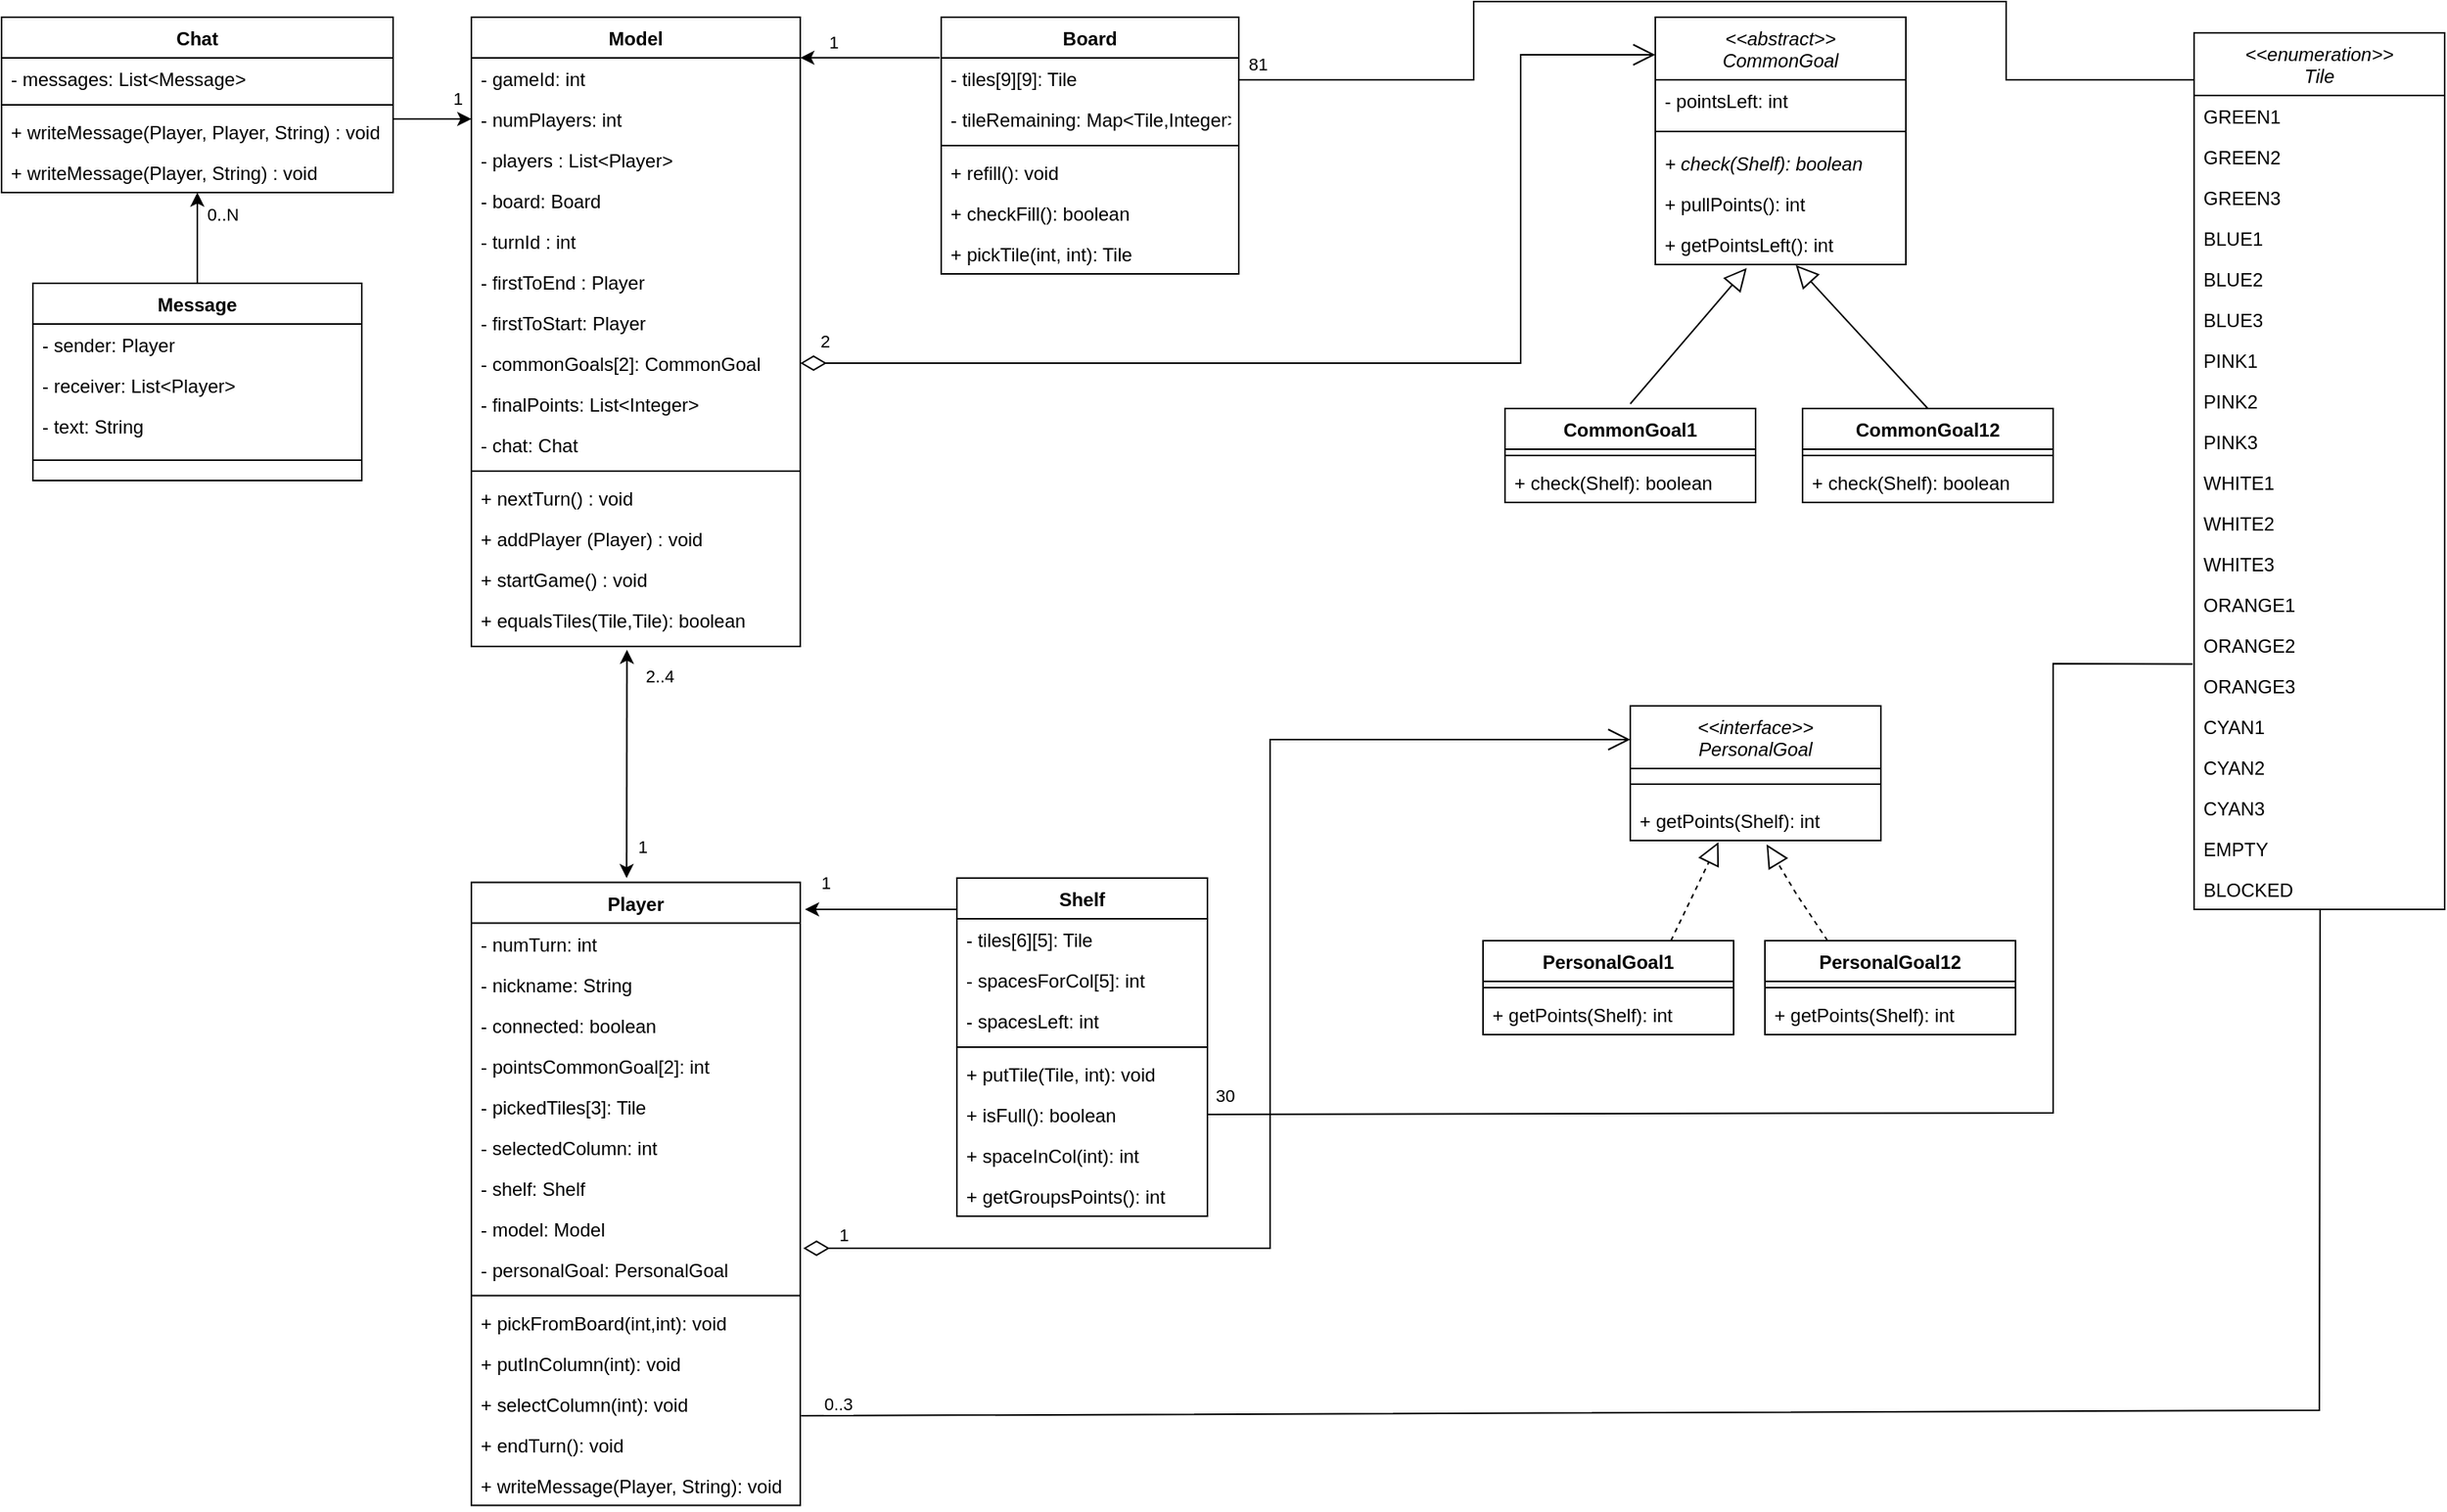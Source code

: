 <mxfile version="21.0.10" type="google"><diagram id="C5RBs43oDa-KdzZeNtuy" name="Page-1"><mxGraphModel grid="1" page="1" gridSize="10" guides="1" tooltips="1" connect="1" arrows="1" fold="1" pageScale="1" pageWidth="583" pageHeight="827" math="0" shadow="0"><root><mxCell id="WIyWlLk6GJQsqaUBKTNV-0"/><mxCell id="WIyWlLk6GJQsqaUBKTNV-1" parent="WIyWlLk6GJQsqaUBKTNV-0"/><mxCell id="UWJiNNdN70AS-o2rG8F8-38" value="Model" style="swimlane;fontStyle=1;align=center;verticalAlign=top;childLayout=stackLayout;horizontal=1;startSize=26;horizontalStack=0;resizeParent=1;resizeParentMax=0;resizeLast=0;collapsible=1;marginBottom=0;" vertex="1" parent="WIyWlLk6GJQsqaUBKTNV-1"><mxGeometry x="20" y="40" width="210" height="402" as="geometry"/></mxCell><mxCell id="18G3RsU9iTLbcf2INUXE-13" value="- gameId: int" style="text;strokeColor=none;fillColor=none;align=left;verticalAlign=top;spacingLeft=4;spacingRight=4;overflow=hidden;rotatable=0;points=[[0,0.5],[1,0.5]];portConstraint=eastwest;" vertex="1" parent="UWJiNNdN70AS-o2rG8F8-38"><mxGeometry y="26" width="210" height="26" as="geometry"/></mxCell><mxCell id="lMX_KvVGxbXyDX82zufX-8" value="- numPlayers: int&#10;" style="text;strokeColor=none;fillColor=none;align=left;verticalAlign=top;spacingLeft=4;spacingRight=4;overflow=hidden;rotatable=0;points=[[0,0.5],[1,0.5]];portConstraint=eastwest;" vertex="1" parent="UWJiNNdN70AS-o2rG8F8-38"><mxGeometry y="52" width="210" height="26" as="geometry"/></mxCell><mxCell id="UWJiNNdN70AS-o2rG8F8-39" value="- players : List&lt;Player&gt;" style="text;strokeColor=none;fillColor=none;align=left;verticalAlign=top;spacingLeft=4;spacingRight=4;overflow=hidden;rotatable=0;points=[[0,0.5],[1,0.5]];portConstraint=eastwest;" vertex="1" parent="UWJiNNdN70AS-o2rG8F8-38"><mxGeometry y="78" width="210" height="26" as="geometry"/></mxCell><mxCell id="UWJiNNdN70AS-o2rG8F8-44" value="- board: Board" style="text;strokeColor=none;fillColor=none;align=left;verticalAlign=top;spacingLeft=4;spacingRight=4;overflow=hidden;rotatable=0;points=[[0,0.5],[1,0.5]];portConstraint=eastwest;" vertex="1" parent="UWJiNNdN70AS-o2rG8F8-38"><mxGeometry y="104" width="210" height="26" as="geometry"/></mxCell><mxCell id="lMX_KvVGxbXyDX82zufX-7" value="- turnId : int" style="text;strokeColor=none;fillColor=none;align=left;verticalAlign=top;spacingLeft=4;spacingRight=4;overflow=hidden;rotatable=0;points=[[0,0.5],[1,0.5]];portConstraint=eastwest;" vertex="1" parent="UWJiNNdN70AS-o2rG8F8-38"><mxGeometry y="130" width="210" height="26" as="geometry"/></mxCell><mxCell id="UWJiNNdN70AS-o2rG8F8-47" value="- firstToEnd : Player" style="text;strokeColor=none;fillColor=none;align=left;verticalAlign=top;spacingLeft=4;spacingRight=4;overflow=hidden;rotatable=0;points=[[0,0.5],[1,0.5]];portConstraint=eastwest;" vertex="1" parent="UWJiNNdN70AS-o2rG8F8-38"><mxGeometry y="156" width="210" height="26" as="geometry"/></mxCell><mxCell id="lMX_KvVGxbXyDX82zufX-12" value="- firstToStart: Player" style="text;strokeColor=none;fillColor=none;align=left;verticalAlign=top;spacingLeft=4;spacingRight=4;overflow=hidden;rotatable=0;points=[[0,0.5],[1,0.5]];portConstraint=eastwest;" vertex="1" parent="UWJiNNdN70AS-o2rG8F8-38"><mxGeometry y="182" width="210" height="26" as="geometry"/></mxCell><mxCell id="UWJiNNdN70AS-o2rG8F8-45" value="- commonGoals[2]: CommonGoal" style="text;strokeColor=none;fillColor=none;align=left;verticalAlign=top;spacingLeft=4;spacingRight=4;overflow=hidden;rotatable=0;points=[[0,0.5],[1,0.5]];portConstraint=eastwest;" vertex="1" parent="UWJiNNdN70AS-o2rG8F8-38"><mxGeometry y="208" width="210" height="26" as="geometry"/></mxCell><mxCell id="UWJiNNdN70AS-o2rG8F8-46" value="- finalPoints: List&lt;Integer&gt;" style="text;strokeColor=none;fillColor=none;align=left;verticalAlign=top;spacingLeft=4;spacingRight=4;overflow=hidden;rotatable=0;points=[[0,0.5],[1,0.5]];portConstraint=eastwest;" vertex="1" parent="UWJiNNdN70AS-o2rG8F8-38"><mxGeometry y="234" width="210" height="26" as="geometry"/></mxCell><mxCell id="18G3RsU9iTLbcf2INUXE-4" value="- chat: Chat" style="text;strokeColor=none;fillColor=none;align=left;verticalAlign=top;spacingLeft=4;spacingRight=4;overflow=hidden;rotatable=0;points=[[0,0.5],[1,0.5]];portConstraint=eastwest;" vertex="1" parent="UWJiNNdN70AS-o2rG8F8-38"><mxGeometry y="260" width="210" height="26" as="geometry"/></mxCell><mxCell id="UWJiNNdN70AS-o2rG8F8-40" value="" style="line;strokeWidth=1;fillColor=none;align=left;verticalAlign=middle;spacingTop=-1;spacingLeft=3;spacingRight=3;rotatable=0;labelPosition=right;points=[];portConstraint=eastwest;strokeColor=inherit;" vertex="1" parent="UWJiNNdN70AS-o2rG8F8-38"><mxGeometry y="286" width="210" height="8" as="geometry"/></mxCell><mxCell id="lMX_KvVGxbXyDX82zufX-11" value="+ nextTurn() : void" style="text;strokeColor=none;fillColor=none;align=left;verticalAlign=top;spacingLeft=4;spacingRight=4;overflow=hidden;rotatable=0;points=[[0,0.5],[1,0.5]];portConstraint=eastwest;" vertex="1" parent="UWJiNNdN70AS-o2rG8F8-38"><mxGeometry y="294" width="210" height="26" as="geometry"/></mxCell><mxCell id="lMX_KvVGxbXyDX82zufX-13" value="+ addPlayer (Player) : void" style="text;strokeColor=none;fillColor=none;align=left;verticalAlign=top;spacingLeft=4;spacingRight=4;overflow=hidden;rotatable=0;points=[[0,0.5],[1,0.5]];portConstraint=eastwest;" vertex="1" parent="UWJiNNdN70AS-o2rG8F8-38"><mxGeometry y="320" width="210" height="26" as="geometry"/></mxCell><mxCell id="UWJiNNdN70AS-o2rG8F8-49" value="+ startGame() : void" style="text;strokeColor=none;fillColor=none;align=left;verticalAlign=top;spacingLeft=4;spacingRight=4;overflow=hidden;rotatable=0;points=[[0,0.5],[1,0.5]];portConstraint=eastwest;" vertex="1" parent="UWJiNNdN70AS-o2rG8F8-38"><mxGeometry y="346" width="210" height="26" as="geometry"/></mxCell><mxCell id="UWoFdpPRqKxkvHjYMAbd-14" value="+ equalsTiles(Tile,Tile): boolean" style="text;strokeColor=none;fillColor=none;align=left;verticalAlign=top;spacingLeft=4;spacingRight=4;overflow=hidden;rotatable=0;points=[[0,0.5],[1,0.5]];portConstraint=eastwest;" vertex="1" parent="UWJiNNdN70AS-o2rG8F8-38"><mxGeometry y="372" width="210" height="30" as="geometry"/></mxCell><mxCell id="UWJiNNdN70AS-o2rG8F8-50" value="&lt;&lt;abstract&gt;&gt;&#10;CommonGoal" style="swimlane;fontStyle=2;align=center;verticalAlign=top;childLayout=stackLayout;horizontal=1;startSize=40;horizontalStack=0;resizeParent=1;resizeParentMax=0;resizeLast=0;collapsible=1;marginBottom=0;" vertex="1" parent="WIyWlLk6GJQsqaUBKTNV-1"><mxGeometry x="775.96" y="40" width="160" height="158" as="geometry"><mxRectangle x="240" y="20" width="110" height="40" as="alternateBounds"/></mxGeometry></mxCell><mxCell id="jC2q1fyadotwW-WfxFOZ-4" value="- pointsLeft: int" style="text;strokeColor=none;fillColor=none;align=left;verticalAlign=top;spacingLeft=4;spacingRight=4;overflow=hidden;rotatable=0;points=[[0,0.5],[1,0.5]];portConstraint=eastwest;" vertex="1" parent="UWJiNNdN70AS-o2rG8F8-50"><mxGeometry y="40" width="160" height="26" as="geometry"/></mxCell><mxCell id="UWJiNNdN70AS-o2rG8F8-52" value="" style="line;strokeWidth=1;fillColor=none;align=left;verticalAlign=middle;spacingTop=-1;spacingLeft=3;spacingRight=3;rotatable=0;labelPosition=right;points=[];portConstraint=eastwest;strokeColor=inherit;" vertex="1" parent="UWJiNNdN70AS-o2rG8F8-50"><mxGeometry y="66" width="160" height="14" as="geometry"/></mxCell><mxCell id="UWJiNNdN70AS-o2rG8F8-53" value="+ check(Shelf): boolean" style="text;strokeColor=none;fillColor=none;align=left;verticalAlign=top;spacingLeft=4;spacingRight=4;overflow=hidden;rotatable=0;points=[[0,0.5],[1,0.5]];portConstraint=eastwest;fontStyle=2" vertex="1" parent="UWJiNNdN70AS-o2rG8F8-50"><mxGeometry y="80" width="160" height="26" as="geometry"/></mxCell><mxCell id="UWoFdpPRqKxkvHjYMAbd-9" value="+ pullPoints(): int " style="text;strokeColor=none;fillColor=none;align=left;verticalAlign=top;spacingLeft=4;spacingRight=4;overflow=hidden;rotatable=0;points=[[0,0.5],[1,0.5]];portConstraint=eastwest;" vertex="1" parent="UWJiNNdN70AS-o2rG8F8-50"><mxGeometry y="106" width="160" height="26" as="geometry"/></mxCell><mxCell id="UWJiNNdN70AS-o2rG8F8-65" value="+ getPointsLeft(): int " style="text;strokeColor=none;fillColor=none;align=left;verticalAlign=top;spacingLeft=4;spacingRight=4;overflow=hidden;rotatable=0;points=[[0,0.5],[1,0.5]];portConstraint=eastwest;" vertex="1" parent="UWJiNNdN70AS-o2rG8F8-50"><mxGeometry y="132" width="160" height="26" as="geometry"/></mxCell><mxCell id="UWJiNNdN70AS-o2rG8F8-67" value="Board" style="swimlane;fontStyle=1;align=center;verticalAlign=top;childLayout=stackLayout;horizontal=1;startSize=26;horizontalStack=0;resizeParent=1;resizeParentMax=0;resizeLast=0;collapsible=1;marginBottom=0;" vertex="1" parent="WIyWlLk6GJQsqaUBKTNV-1"><mxGeometry x="320" y="40" width="190" height="164" as="geometry"/></mxCell><mxCell id="UWJiNNdN70AS-o2rG8F8-68" value="- tiles[9][9]: Tile" style="text;strokeColor=none;fillColor=none;align=left;verticalAlign=top;spacingLeft=4;spacingRight=4;overflow=hidden;rotatable=0;points=[[0,0.5],[1,0.5]];portConstraint=eastwest;" vertex="1" parent="UWJiNNdN70AS-o2rG8F8-67"><mxGeometry y="26" width="190" height="26" as="geometry"/></mxCell><mxCell id="UWJiNNdN70AS-o2rG8F8-71" value="- tileRemaining: Map&lt;Tile,Integer&gt;" style="text;strokeColor=none;fillColor=none;align=left;verticalAlign=top;spacingLeft=4;spacingRight=4;overflow=hidden;rotatable=0;points=[[0,0.5],[1,0.5]];portConstraint=eastwest;" vertex="1" parent="UWJiNNdN70AS-o2rG8F8-67"><mxGeometry y="52" width="190" height="26" as="geometry"/></mxCell><mxCell id="UWJiNNdN70AS-o2rG8F8-69" value="" style="line;strokeWidth=1;fillColor=none;align=left;verticalAlign=middle;spacingTop=-1;spacingLeft=3;spacingRight=3;rotatable=0;labelPosition=right;points=[];portConstraint=eastwest;strokeColor=inherit;" vertex="1" parent="UWJiNNdN70AS-o2rG8F8-67"><mxGeometry y="78" width="190" height="8" as="geometry"/></mxCell><mxCell id="UWJiNNdN70AS-o2rG8F8-70" value="+ refill(): void" style="text;strokeColor=none;fillColor=none;align=left;verticalAlign=top;spacingLeft=4;spacingRight=4;overflow=hidden;rotatable=0;points=[[0,0.5],[1,0.5]];portConstraint=eastwest;" vertex="1" parent="UWJiNNdN70AS-o2rG8F8-67"><mxGeometry y="86" width="190" height="26" as="geometry"/></mxCell><mxCell id="UWJiNNdN70AS-o2rG8F8-72" value="+ checkFill(): boolean" style="text;strokeColor=none;fillColor=none;align=left;verticalAlign=top;spacingLeft=4;spacingRight=4;overflow=hidden;rotatable=0;points=[[0,0.5],[1,0.5]];portConstraint=eastwest;" vertex="1" parent="UWJiNNdN70AS-o2rG8F8-67"><mxGeometry y="112" width="190" height="26" as="geometry"/></mxCell><mxCell id="UWJiNNdN70AS-o2rG8F8-74" value="+ pickTile(int, int): Tile" style="text;strokeColor=none;fillColor=none;align=left;verticalAlign=top;spacingLeft=4;spacingRight=4;overflow=hidden;rotatable=0;points=[[0,0.5],[1,0.5]];portConstraint=eastwest;" vertex="1" parent="UWJiNNdN70AS-o2rG8F8-67"><mxGeometry y="138" width="190" height="26" as="geometry"/></mxCell><mxCell id="UWJiNNdN70AS-o2rG8F8-76" value="Shelf" style="swimlane;fontStyle=1;align=center;verticalAlign=top;childLayout=stackLayout;horizontal=1;startSize=26;horizontalStack=0;resizeParent=1;resizeParentMax=0;resizeLast=0;collapsible=1;marginBottom=0;" vertex="1" parent="WIyWlLk6GJQsqaUBKTNV-1"><mxGeometry x="330" y="590" width="160" height="216" as="geometry"/></mxCell><mxCell id="UWJiNNdN70AS-o2rG8F8-77" value="- tiles[6][5]: Tile" style="text;strokeColor=none;fillColor=none;align=left;verticalAlign=top;spacingLeft=4;spacingRight=4;overflow=hidden;rotatable=0;points=[[0,0.5],[1,0.5]];portConstraint=eastwest;" vertex="1" parent="UWJiNNdN70AS-o2rG8F8-76"><mxGeometry y="26" width="160" height="26" as="geometry"/></mxCell><mxCell id="UWJiNNdN70AS-o2rG8F8-78" value="- spacesForCol[5]: int" style="text;strokeColor=none;fillColor=none;align=left;verticalAlign=top;spacingLeft=4;spacingRight=4;overflow=hidden;rotatable=0;points=[[0,0.5],[1,0.5]];portConstraint=eastwest;" vertex="1" parent="UWJiNNdN70AS-o2rG8F8-76"><mxGeometry y="52" width="160" height="26" as="geometry"/></mxCell><mxCell id="UWJiNNdN70AS-o2rG8F8-84" value="- spacesLeft: int" style="text;strokeColor=none;fillColor=none;align=left;verticalAlign=top;spacingLeft=4;spacingRight=4;overflow=hidden;rotatable=0;points=[[0,0.5],[1,0.5]];portConstraint=eastwest;" vertex="1" parent="UWJiNNdN70AS-o2rG8F8-76"><mxGeometry y="78" width="160" height="26" as="geometry"/></mxCell><mxCell id="UWJiNNdN70AS-o2rG8F8-79" value="" style="line;strokeWidth=1;fillColor=none;align=left;verticalAlign=middle;spacingTop=-1;spacingLeft=3;spacingRight=3;rotatable=0;labelPosition=right;points=[];portConstraint=eastwest;strokeColor=inherit;" vertex="1" parent="UWJiNNdN70AS-o2rG8F8-76"><mxGeometry y="104" width="160" height="8" as="geometry"/></mxCell><mxCell id="UWJiNNdN70AS-o2rG8F8-80" value="+ putTile(Tile, int): void" style="text;strokeColor=none;fillColor=none;align=left;verticalAlign=top;spacingLeft=4;spacingRight=4;overflow=hidden;rotatable=0;points=[[0,0.5],[1,0.5]];portConstraint=eastwest;" vertex="1" parent="UWJiNNdN70AS-o2rG8F8-76"><mxGeometry y="112" width="160" height="26" as="geometry"/></mxCell><mxCell id="UWJiNNdN70AS-o2rG8F8-81" value="+ isFull(): boolean" style="text;strokeColor=none;fillColor=none;align=left;verticalAlign=top;spacingLeft=4;spacingRight=4;overflow=hidden;rotatable=0;points=[[0,0.5],[1,0.5]];portConstraint=eastwest;" vertex="1" parent="UWJiNNdN70AS-o2rG8F8-76"><mxGeometry y="138" width="160" height="26" as="geometry"/></mxCell><mxCell id="UWJiNNdN70AS-o2rG8F8-87" value="+ spaceInCol(int): int" style="text;strokeColor=none;fillColor=none;align=left;verticalAlign=top;spacingLeft=4;spacingRight=4;overflow=hidden;rotatable=0;points=[[0,0.5],[1,0.5]];portConstraint=eastwest;" vertex="1" parent="UWJiNNdN70AS-o2rG8F8-76"><mxGeometry y="164" width="160" height="26" as="geometry"/></mxCell><mxCell id="UWJiNNdN70AS-o2rG8F8-82" value="+ getGroupsPoints(): int" style="text;strokeColor=none;fillColor=none;align=left;verticalAlign=top;spacingLeft=4;spacingRight=4;overflow=hidden;rotatable=0;points=[[0,0.5],[1,0.5]];portConstraint=eastwest;" vertex="1" parent="UWJiNNdN70AS-o2rG8F8-76"><mxGeometry y="190" width="160" height="26" as="geometry"/></mxCell><mxCell id="UWJiNNdN70AS-o2rG8F8-106" value="Player" style="swimlane;fontStyle=1;align=center;verticalAlign=top;childLayout=stackLayout;horizontal=1;startSize=26;horizontalStack=0;resizeParent=1;resizeParentMax=0;resizeLast=0;collapsible=1;marginBottom=0;" vertex="1" parent="WIyWlLk6GJQsqaUBKTNV-1"><mxGeometry x="20" y="592.79" width="210" height="398" as="geometry"/></mxCell><mxCell id="n52JwKGJ7v8ZPUmFyjg8-0" value="- numTurn: int" style="text;strokeColor=none;fillColor=none;align=left;verticalAlign=top;spacingLeft=4;spacingRight=4;overflow=hidden;rotatable=0;points=[[0,0.5],[1,0.5]];portConstraint=eastwest;" vertex="1" parent="UWJiNNdN70AS-o2rG8F8-106"><mxGeometry y="26" width="210" height="26" as="geometry"/></mxCell><mxCell id="18G3RsU9iTLbcf2INUXE-14" value="- nickname: String&#10;" style="text;strokeColor=none;fillColor=none;align=left;verticalAlign=top;spacingLeft=4;spacingRight=4;overflow=hidden;rotatable=0;points=[[0,0.5],[1,0.5]];portConstraint=eastwest;" vertex="1" parent="UWJiNNdN70AS-o2rG8F8-106"><mxGeometry y="52" width="210" height="26" as="geometry"/></mxCell><mxCell id="n52JwKGJ7v8ZPUmFyjg8-1" value="- connected: boolean" style="text;strokeColor=none;fillColor=none;align=left;verticalAlign=top;spacingLeft=4;spacingRight=4;overflow=hidden;rotatable=0;points=[[0,0.5],[1,0.5]];portConstraint=eastwest;" vertex="1" parent="UWJiNNdN70AS-o2rG8F8-106"><mxGeometry y="78" width="210" height="26" as="geometry"/></mxCell><mxCell id="n52JwKGJ7v8ZPUmFyjg8-2" value="- pointsCommonGoal[2]: int" style="text;strokeColor=none;fillColor=none;align=left;verticalAlign=top;spacingLeft=4;spacingRight=4;overflow=hidden;rotatable=0;points=[[0,0.5],[1,0.5]];portConstraint=eastwest;" vertex="1" parent="UWJiNNdN70AS-o2rG8F8-106"><mxGeometry y="104" width="210" height="26" as="geometry"/></mxCell><mxCell id="n52JwKGJ7v8ZPUmFyjg8-3" value="- pickedTiles[3]: Tile" style="text;strokeColor=none;fillColor=none;align=left;verticalAlign=top;spacingLeft=4;spacingRight=4;overflow=hidden;rotatable=0;points=[[0,0.5],[1,0.5]];portConstraint=eastwest;" vertex="1" parent="UWJiNNdN70AS-o2rG8F8-106"><mxGeometry y="130" width="210" height="26" as="geometry"/></mxCell><mxCell id="n52JwKGJ7v8ZPUmFyjg8-4" value="- selectedColumn: int" style="text;strokeColor=none;fillColor=none;align=left;verticalAlign=top;spacingLeft=4;spacingRight=4;overflow=hidden;rotatable=0;points=[[0,0.5],[1,0.5]];portConstraint=eastwest;" vertex="1" parent="UWJiNNdN70AS-o2rG8F8-106"><mxGeometry y="156" width="210" height="26" as="geometry"/></mxCell><mxCell id="n52JwKGJ7v8ZPUmFyjg8-5" value="- shelf: Shelf" style="text;strokeColor=none;fillColor=none;align=left;verticalAlign=top;spacingLeft=4;spacingRight=4;overflow=hidden;rotatable=0;points=[[0,0.5],[1,0.5]];portConstraint=eastwest;" vertex="1" parent="UWJiNNdN70AS-o2rG8F8-106"><mxGeometry y="182" width="210" height="26" as="geometry"/></mxCell><mxCell id="n52JwKGJ7v8ZPUmFyjg8-6" value="- model: Model" style="text;strokeColor=none;fillColor=none;align=left;verticalAlign=top;spacingLeft=4;spacingRight=4;overflow=hidden;rotatable=0;points=[[0,0.5],[1,0.5]];portConstraint=eastwest;" vertex="1" parent="UWJiNNdN70AS-o2rG8F8-106"><mxGeometry y="208" width="210" height="26" as="geometry"/></mxCell><mxCell id="UWJiNNdN70AS-o2rG8F8-108" value="- personalGoal: PersonalGoal&#10;" style="text;strokeColor=none;fillColor=none;align=left;verticalAlign=top;spacingLeft=4;spacingRight=4;overflow=hidden;rotatable=0;points=[[0,0.5],[1,0.5]];portConstraint=eastwest;" vertex="1" parent="UWJiNNdN70AS-o2rG8F8-106"><mxGeometry y="234" width="210" height="26" as="geometry"/></mxCell><mxCell id="UWJiNNdN70AS-o2rG8F8-110" value="" style="line;strokeWidth=1;fillColor=none;align=left;verticalAlign=middle;spacingTop=-1;spacingLeft=3;spacingRight=3;rotatable=0;labelPosition=right;points=[];portConstraint=eastwest;strokeColor=inherit;" vertex="1" parent="UWJiNNdN70AS-o2rG8F8-106"><mxGeometry y="260" width="210" height="8" as="geometry"/></mxCell><mxCell id="UWJiNNdN70AS-o2rG8F8-111" value="+ pickFromBoard(int,int): void" style="text;strokeColor=none;fillColor=none;align=left;verticalAlign=top;spacingLeft=4;spacingRight=4;overflow=hidden;rotatable=0;points=[[0,0.5],[1,0.5]];portConstraint=eastwest;" vertex="1" parent="UWJiNNdN70AS-o2rG8F8-106"><mxGeometry y="268" width="210" height="26" as="geometry"/></mxCell><mxCell id="n52JwKGJ7v8ZPUmFyjg8-8" value="+ putInColumn(int): void&#10;" style="text;strokeColor=none;fillColor=none;align=left;verticalAlign=top;spacingLeft=4;spacingRight=4;overflow=hidden;rotatable=0;points=[[0,0.5],[1,0.5]];portConstraint=eastwest;" vertex="1" parent="UWJiNNdN70AS-o2rG8F8-106"><mxGeometry y="294" width="210" height="26" as="geometry"/></mxCell><mxCell id="n52JwKGJ7v8ZPUmFyjg8-7" value="+ selectColumn(int): void" style="text;strokeColor=none;fillColor=none;align=left;verticalAlign=top;spacingLeft=4;spacingRight=4;overflow=hidden;rotatable=0;points=[[0,0.5],[1,0.5]];portConstraint=eastwest;" vertex="1" parent="UWJiNNdN70AS-o2rG8F8-106"><mxGeometry y="320" width="210" height="26" as="geometry"/></mxCell><mxCell id="UWJiNNdN70AS-o2rG8F8-115" value="+ endTurn(): void" style="text;strokeColor=none;fillColor=none;align=left;verticalAlign=top;spacingLeft=4;spacingRight=4;overflow=hidden;rotatable=0;points=[[0,0.5],[1,0.5]];portConstraint=eastwest;" vertex="1" parent="UWJiNNdN70AS-o2rG8F8-106"><mxGeometry y="346" width="210" height="26" as="geometry"/></mxCell><mxCell id="2C6BPWu4GYxqdApXP_pu-28" value="+ writeMessage(Player, String): void" style="text;strokeColor=none;fillColor=none;align=left;verticalAlign=top;spacingLeft=4;spacingRight=4;overflow=hidden;rotatable=0;points=[[0,0.5],[1,0.5]];portConstraint=eastwest;" vertex="1" parent="UWJiNNdN70AS-o2rG8F8-106"><mxGeometry y="372" width="210" height="26" as="geometry"/></mxCell><mxCell id="lMX_KvVGxbXyDX82zufX-1" style="edgeStyle=orthogonalEdgeStyle;rounded=0;orthogonalLoop=1;jettySize=auto;html=1;" edge="1" parent="WIyWlLk6GJQsqaUBKTNV-1"><mxGeometry relative="1" as="geometry"><mxPoint x="350" y="370" as="targetPoint"/></mxGeometry></mxCell><mxCell id="UWoFdpPRqKxkvHjYMAbd-2" value="" style="endArrow=classic;html=1;rounded=0;" edge="1" parent="WIyWlLk6GJQsqaUBKTNV-1"><mxGeometry width="50" height="50" relative="1" as="geometry"><mxPoint x="330" y="610" as="sourcePoint"/><mxPoint x="233" y="610" as="targetPoint"/></mxGeometry></mxCell><mxCell id="2C6BPWu4GYxqdApXP_pu-6" value="1" style="edgeLabel;html=1;align=center;verticalAlign=middle;resizable=0;points=[];" connectable="0" vertex="1" parent="UWoFdpPRqKxkvHjYMAbd-2"><mxGeometry x="0.532" relative="1" as="geometry"><mxPoint x="-10" y="-17" as="offset"/></mxGeometry></mxCell><mxCell id="87p7kC-ZwNPXHFNO4gki-22" value="CommonGoal12" style="swimlane;fontStyle=1;align=center;verticalAlign=top;childLayout=stackLayout;horizontal=1;startSize=26;horizontalStack=0;resizeParent=1;resizeParentMax=0;resizeLast=0;collapsible=1;marginBottom=0;" vertex="1" parent="WIyWlLk6GJQsqaUBKTNV-1"><mxGeometry x="870" y="290" width="160" height="60" as="geometry"/></mxCell><mxCell id="87p7kC-ZwNPXHFNO4gki-23" value="" style="line;strokeWidth=1;fillColor=none;align=left;verticalAlign=middle;spacingTop=-1;spacingLeft=3;spacingRight=3;rotatable=0;labelPosition=right;points=[];portConstraint=eastwest;strokeColor=inherit;" vertex="1" parent="87p7kC-ZwNPXHFNO4gki-22"><mxGeometry y="26" width="160" height="8" as="geometry"/></mxCell><mxCell id="UWoFdpPRqKxkvHjYMAbd-12" value="+ check(Shelf): boolean" style="text;strokeColor=none;fillColor=none;align=left;verticalAlign=top;spacingLeft=4;spacingRight=4;overflow=hidden;rotatable=0;points=[[0,0.5],[1,0.5]];portConstraint=eastwest;" vertex="1" parent="87p7kC-ZwNPXHFNO4gki-22"><mxGeometry y="34" width="160" height="26" as="geometry"/></mxCell><mxCell id="UWoFdpPRqKxkvHjYMAbd-3" value="" style="endArrow=classic;startArrow=classic;html=1;rounded=0;exitX=0.472;exitY=-0.007;exitDx=0;exitDy=0;exitPerimeter=0;entryX=0.473;entryY=1.07;entryDx=0;entryDy=0;entryPerimeter=0;" edge="1" parent="WIyWlLk6GJQsqaUBKTNV-1" source="UWJiNNdN70AS-o2rG8F8-106" target="UWoFdpPRqKxkvHjYMAbd-14"><mxGeometry width="50" height="50" relative="1" as="geometry"><mxPoint x="230" y="390" as="sourcePoint"/><mxPoint x="50" y="440" as="targetPoint"/><Array as="points"/></mxGeometry></mxCell><mxCell id="2C6BPWu4GYxqdApXP_pu-4" value="2..4" style="edgeLabel;html=1;align=center;verticalAlign=middle;resizable=0;points=[];" connectable="0" vertex="1" parent="UWoFdpPRqKxkvHjYMAbd-3"><mxGeometry x="0.298" y="1" relative="1" as="geometry"><mxPoint x="21" y="-35" as="offset"/></mxGeometry></mxCell><mxCell id="2C6BPWu4GYxqdApXP_pu-5" value="1" style="edgeLabel;html=1;align=center;verticalAlign=middle;resizable=0;points=[];" connectable="0" vertex="1" parent="UWoFdpPRqKxkvHjYMAbd-3"><mxGeometry x="-0.03" relative="1" as="geometry"><mxPoint x="10" y="51" as="offset"/></mxGeometry></mxCell><mxCell id="87p7kC-ZwNPXHFNO4gki-26" value="" style="endArrow=block;endFill=0;endSize=12;html=1;rounded=0;entryX=0.561;entryY=1.015;entryDx=0;entryDy=0;entryPerimeter=0;exitX=0.5;exitY=0;exitDx=0;exitDy=0;" edge="1" parent="WIyWlLk6GJQsqaUBKTNV-1" source="87p7kC-ZwNPXHFNO4gki-22" target="UWJiNNdN70AS-o2rG8F8-65"><mxGeometry width="160" relative="1" as="geometry"><mxPoint x="1235.96" y="67" as="sourcePoint"/><mxPoint x="881.24" y="184.392" as="targetPoint"/><Array as="points"/></mxGeometry></mxCell><mxCell id="87p7kC-ZwNPXHFNO4gki-27" value="" style="endArrow=block;endFill=0;endSize=12;html=1;rounded=0;entryX=0.365;entryY=1.086;entryDx=0;entryDy=0;entryPerimeter=0;" edge="1" parent="WIyWlLk6GJQsqaUBKTNV-1" target="UWJiNNdN70AS-o2rG8F8-65"><mxGeometry width="160" relative="1" as="geometry"><mxPoint x="760" y="287" as="sourcePoint"/><mxPoint x="825.96" y="217" as="targetPoint"/></mxGeometry></mxCell><mxCell id="UWoFdpPRqKxkvHjYMAbd-7" value="" style="endArrow=classic;html=1;rounded=0;exitX=-0.005;exitY=-0.003;exitDx=0;exitDy=0;exitPerimeter=0;entryX=1;entryY=-0.003;entryDx=0;entryDy=0;entryPerimeter=0;" edge="1" parent="WIyWlLk6GJQsqaUBKTNV-1" source="UWJiNNdN70AS-o2rG8F8-68" target="18G3RsU9iTLbcf2INUXE-13"><mxGeometry width="50" height="50" relative="1" as="geometry"><mxPoint x="320" y="30" as="sourcePoint"/><mxPoint x="240" y="40" as="targetPoint"/></mxGeometry></mxCell><mxCell id="2C6BPWu4GYxqdApXP_pu-0" value="1" style="edgeLabel;html=1;align=center;verticalAlign=middle;resizable=0;points=[];" connectable="0" vertex="1" parent="UWoFdpPRqKxkvHjYMAbd-7"><mxGeometry x="-0.2" y="-4" relative="1" as="geometry"><mxPoint x="-33" y="-6" as="offset"/></mxGeometry></mxCell><mxCell id="87p7kC-ZwNPXHFNO4gki-38" value="CommonGoal1" style="swimlane;fontStyle=1;align=center;verticalAlign=top;childLayout=stackLayout;horizontal=1;startSize=26;horizontalStack=0;resizeParent=1;resizeParentMax=0;resizeLast=0;collapsible=1;marginBottom=0;" vertex="1" parent="WIyWlLk6GJQsqaUBKTNV-1"><mxGeometry x="680" y="290" width="160" height="60" as="geometry"/></mxCell><mxCell id="87p7kC-ZwNPXHFNO4gki-39" value="" style="line;strokeWidth=1;fillColor=none;align=left;verticalAlign=middle;spacingTop=-1;spacingLeft=3;spacingRight=3;rotatable=0;labelPosition=right;points=[];portConstraint=eastwest;strokeColor=inherit;" vertex="1" parent="87p7kC-ZwNPXHFNO4gki-38"><mxGeometry y="26" width="160" height="8" as="geometry"/></mxCell><mxCell id="UWoFdpPRqKxkvHjYMAbd-10" value="+ check(Shelf): boolean" style="text;strokeColor=none;fillColor=none;align=left;verticalAlign=top;spacingLeft=4;spacingRight=4;overflow=hidden;rotatable=0;points=[[0,0.5],[1,0.5]];portConstraint=eastwest;" vertex="1" parent="87p7kC-ZwNPXHFNO4gki-38"><mxGeometry y="34" width="160" height="26" as="geometry"/></mxCell><mxCell id="87p7kC-ZwNPXHFNO4gki-43" value="PersonalGoal1" style="swimlane;fontStyle=1;align=center;verticalAlign=top;childLayout=stackLayout;horizontal=1;startSize=26;horizontalStack=0;resizeParent=1;resizeParentMax=0;resizeLast=0;collapsible=1;marginBottom=0;" vertex="1" parent="WIyWlLk6GJQsqaUBKTNV-1"><mxGeometry x="665.96" y="630" width="160" height="60" as="geometry"/></mxCell><mxCell id="87p7kC-ZwNPXHFNO4gki-44" value="" style="line;strokeWidth=1;fillColor=none;align=left;verticalAlign=middle;spacingTop=-1;spacingLeft=3;spacingRight=3;rotatable=0;labelPosition=right;points=[];portConstraint=eastwest;strokeColor=inherit;" vertex="1" parent="87p7kC-ZwNPXHFNO4gki-43"><mxGeometry y="26" width="160" height="8" as="geometry"/></mxCell><mxCell id="87p7kC-ZwNPXHFNO4gki-45" value="+ getPoints(Shelf): int" style="text;strokeColor=none;fillColor=none;align=left;verticalAlign=top;spacingLeft=4;spacingRight=4;overflow=hidden;rotatable=0;points=[[0,0.5],[1,0.5]];portConstraint=eastwest;" vertex="1" parent="87p7kC-ZwNPXHFNO4gki-43"><mxGeometry y="34" width="160" height="26" as="geometry"/></mxCell><mxCell id="87p7kC-ZwNPXHFNO4gki-46" value="&lt;&lt;interface&gt;&gt;&#10;PersonalGoal" style="swimlane;fontStyle=2;align=center;verticalAlign=top;childLayout=stackLayout;horizontal=1;startSize=40;horizontalStack=0;resizeParent=1;resizeParentMax=0;resizeLast=0;collapsible=1;marginBottom=0;" vertex="1" parent="WIyWlLk6GJQsqaUBKTNV-1"><mxGeometry x="760" y="480" width="160" height="86" as="geometry"><mxRectangle x="240" y="20" width="110" height="40" as="alternateBounds"/></mxGeometry></mxCell><mxCell id="87p7kC-ZwNPXHFNO4gki-47" value="" style="line;strokeWidth=1;fillColor=none;align=left;verticalAlign=middle;spacingTop=-1;spacingLeft=3;spacingRight=3;rotatable=0;labelPosition=right;points=[];portConstraint=eastwest;strokeColor=inherit;" vertex="1" parent="87p7kC-ZwNPXHFNO4gki-46"><mxGeometry y="40" width="160" height="20" as="geometry"/></mxCell><mxCell id="87p7kC-ZwNPXHFNO4gki-48" value="+ getPoints(Shelf): int " style="text;strokeColor=none;fillColor=none;align=left;verticalAlign=top;spacingLeft=4;spacingRight=4;overflow=hidden;rotatable=0;points=[[0,0.5],[1,0.5]];portConstraint=eastwest;" vertex="1" parent="87p7kC-ZwNPXHFNO4gki-46"><mxGeometry y="60" width="160" height="26" as="geometry"/></mxCell><mxCell id="87p7kC-ZwNPXHFNO4gki-49" value="" style="endArrow=block;dashed=1;endFill=0;endSize=12;html=1;rounded=0;entryX=0.352;entryY=1.038;entryDx=0;entryDy=0;entryPerimeter=0;exitX=0.75;exitY=0;exitDx=0;exitDy=0;" edge="1" parent="WIyWlLk6GJQsqaUBKTNV-1" source="87p7kC-ZwNPXHFNO4gki-43" target="87p7kC-ZwNPXHFNO4gki-48"><mxGeometry width="160" relative="1" as="geometry"><mxPoint x="795.96" y="650" as="sourcePoint"/><mxPoint x="825.96" y="600" as="targetPoint"/></mxGeometry></mxCell><mxCell id="87p7kC-ZwNPXHFNO4gki-50" value="PersonalGoal12" style="swimlane;fontStyle=1;align=center;verticalAlign=top;childLayout=stackLayout;horizontal=1;startSize=26;horizontalStack=0;resizeParent=1;resizeParentMax=0;resizeLast=0;collapsible=1;marginBottom=0;" vertex="1" parent="WIyWlLk6GJQsqaUBKTNV-1"><mxGeometry x="845.96" y="630" width="160" height="60" as="geometry"/></mxCell><mxCell id="87p7kC-ZwNPXHFNO4gki-51" value="" style="line;strokeWidth=1;fillColor=none;align=left;verticalAlign=middle;spacingTop=-1;spacingLeft=3;spacingRight=3;rotatable=0;labelPosition=right;points=[];portConstraint=eastwest;strokeColor=inherit;" vertex="1" parent="87p7kC-ZwNPXHFNO4gki-50"><mxGeometry y="26" width="160" height="8" as="geometry"/></mxCell><mxCell id="87p7kC-ZwNPXHFNO4gki-52" value="+ getPoints(Shelf): int" style="text;strokeColor=none;fillColor=none;align=left;verticalAlign=top;spacingLeft=4;spacingRight=4;overflow=hidden;rotatable=0;points=[[0,0.5],[1,0.5]];portConstraint=eastwest;" vertex="1" parent="87p7kC-ZwNPXHFNO4gki-50"><mxGeometry y="34" width="160" height="26" as="geometry"/></mxCell><mxCell id="87p7kC-ZwNPXHFNO4gki-53" value="" style="endArrow=block;dashed=1;endFill=0;endSize=12;html=1;rounded=0;entryX=0.544;entryY=1.097;entryDx=0;entryDy=0;entryPerimeter=0;exitX=0.25;exitY=0;exitDx=0;exitDy=0;" edge="1" parent="WIyWlLk6GJQsqaUBKTNV-1" source="87p7kC-ZwNPXHFNO4gki-50" target="87p7kC-ZwNPXHFNO4gki-48"><mxGeometry width="160" relative="1" as="geometry"><mxPoint x="675.96" y="630" as="sourcePoint"/><mxPoint x="831.96" y="581" as="targetPoint"/><Array as="points"><mxPoint x="865.96" y="600"/></Array></mxGeometry></mxCell><mxCell id="87p7kC-ZwNPXHFNO4gki-54" value="1" style="endArrow=open;html=1;endSize=12;startArrow=diamondThin;startSize=14;startFill=0;edgeStyle=orthogonalEdgeStyle;align=left;verticalAlign=bottom;rounded=0;entryX=0;entryY=0.25;entryDx=0;entryDy=0;exitX=1.009;exitY=-0.011;exitDx=0;exitDy=0;exitPerimeter=0;" edge="1" parent="WIyWlLk6GJQsqaUBKTNV-1" source="UWJiNNdN70AS-o2rG8F8-108" target="87p7kC-ZwNPXHFNO4gki-46"><mxGeometry x="-0.95" relative="1" as="geometry"><mxPoint x="240" y="690" as="sourcePoint"/><mxPoint x="620" y="500" as="targetPoint"/><Array as="points"><mxPoint x="530" y="827"/><mxPoint x="530" y="501"/></Array><mxPoint as="offset"/></mxGeometry></mxCell><mxCell id="87p7kC-ZwNPXHFNO4gki-56" value="2" style="endArrow=open;html=1;endSize=12;startArrow=diamondThin;startSize=14;startFill=0;edgeStyle=orthogonalEdgeStyle;align=left;verticalAlign=bottom;rounded=0;exitX=1;exitY=0.5;exitDx=0;exitDy=0;" edge="1" parent="WIyWlLk6GJQsqaUBKTNV-1" source="UWJiNNdN70AS-o2rG8F8-45" target="UWJiNNdN70AS-o2rG8F8-50"><mxGeometry x="-0.972" y="5" relative="1" as="geometry"><mxPoint x="210" y="695" as="sourcePoint"/><mxPoint x="760" y="80" as="targetPoint"/><Array as="points"><mxPoint x="690" y="261"/><mxPoint x="690" y="64"/></Array><mxPoint as="offset"/></mxGeometry></mxCell><mxCell id="j5X3VHeK19DhDlfcmWfR-0" value="&lt;&lt;enumeration&gt;&gt;&#10;Tile" style="swimlane;fontStyle=2;align=center;verticalAlign=top;childLayout=stackLayout;horizontal=1;startSize=40;horizontalStack=0;resizeParent=1;resizeParentMax=0;resizeLast=0;collapsible=1;marginBottom=0;" vertex="1" parent="WIyWlLk6GJQsqaUBKTNV-1"><mxGeometry x="1120" y="50" width="160" height="560" as="geometry"><mxRectangle x="240" y="20" width="110" height="40" as="alternateBounds"/></mxGeometry></mxCell><mxCell id="j5X3VHeK19DhDlfcmWfR-10" value="GREEN1" style="text;strokeColor=none;fillColor=none;align=left;verticalAlign=top;spacingLeft=4;spacingRight=4;overflow=hidden;rotatable=0;points=[[0,0.5],[1,0.5]];portConstraint=eastwest;" vertex="1" parent="j5X3VHeK19DhDlfcmWfR-0"><mxGeometry y="40" width="160" height="26" as="geometry"/></mxCell><mxCell id="j5X3VHeK19DhDlfcmWfR-11" value="GREEN2" style="text;strokeColor=none;fillColor=none;align=left;verticalAlign=top;spacingLeft=4;spacingRight=4;overflow=hidden;rotatable=0;points=[[0,0.5],[1,0.5]];portConstraint=eastwest;" vertex="1" parent="j5X3VHeK19DhDlfcmWfR-0"><mxGeometry y="66" width="160" height="26" as="geometry"/></mxCell><mxCell id="j5X3VHeK19DhDlfcmWfR-12" value="GREEN3" style="text;strokeColor=none;fillColor=none;align=left;verticalAlign=top;spacingLeft=4;spacingRight=4;overflow=hidden;rotatable=0;points=[[0,0.5],[1,0.5]];portConstraint=eastwest;" vertex="1" parent="j5X3VHeK19DhDlfcmWfR-0"><mxGeometry y="92" width="160" height="26" as="geometry"/></mxCell><mxCell id="j5X3VHeK19DhDlfcmWfR-13" value="BLUE1" style="text;strokeColor=none;fillColor=none;align=left;verticalAlign=top;spacingLeft=4;spacingRight=4;overflow=hidden;rotatable=0;points=[[0,0.5],[1,0.5]];portConstraint=eastwest;" vertex="1" parent="j5X3VHeK19DhDlfcmWfR-0"><mxGeometry y="118" width="160" height="26" as="geometry"/></mxCell><mxCell id="j5X3VHeK19DhDlfcmWfR-14" value="BLUE2" style="text;strokeColor=none;fillColor=none;align=left;verticalAlign=top;spacingLeft=4;spacingRight=4;overflow=hidden;rotatable=0;points=[[0,0.5],[1,0.5]];portConstraint=eastwest;" vertex="1" parent="j5X3VHeK19DhDlfcmWfR-0"><mxGeometry y="144" width="160" height="26" as="geometry"/></mxCell><mxCell id="j5X3VHeK19DhDlfcmWfR-15" value="BLUE3" style="text;strokeColor=none;fillColor=none;align=left;verticalAlign=top;spacingLeft=4;spacingRight=4;overflow=hidden;rotatable=0;points=[[0,0.5],[1,0.5]];portConstraint=eastwest;" vertex="1" parent="j5X3VHeK19DhDlfcmWfR-0"><mxGeometry y="170" width="160" height="26" as="geometry"/></mxCell><mxCell id="j5X3VHeK19DhDlfcmWfR-16" value="PINK1" style="text;strokeColor=none;fillColor=none;align=left;verticalAlign=top;spacingLeft=4;spacingRight=4;overflow=hidden;rotatable=0;points=[[0,0.5],[1,0.5]];portConstraint=eastwest;" vertex="1" parent="j5X3VHeK19DhDlfcmWfR-0"><mxGeometry y="196" width="160" height="26" as="geometry"/></mxCell><mxCell id="j5X3VHeK19DhDlfcmWfR-17" value="PINK2" style="text;strokeColor=none;fillColor=none;align=left;verticalAlign=top;spacingLeft=4;spacingRight=4;overflow=hidden;rotatable=0;points=[[0,0.5],[1,0.5]];portConstraint=eastwest;" vertex="1" parent="j5X3VHeK19DhDlfcmWfR-0"><mxGeometry y="222" width="160" height="26" as="geometry"/></mxCell><mxCell id="j5X3VHeK19DhDlfcmWfR-18" value="PINK3" style="text;strokeColor=none;fillColor=none;align=left;verticalAlign=top;spacingLeft=4;spacingRight=4;overflow=hidden;rotatable=0;points=[[0,0.5],[1,0.5]];portConstraint=eastwest;" vertex="1" parent="j5X3VHeK19DhDlfcmWfR-0"><mxGeometry y="248" width="160" height="26" as="geometry"/></mxCell><mxCell id="j5X3VHeK19DhDlfcmWfR-19" value="WHITE1" style="text;strokeColor=none;fillColor=none;align=left;verticalAlign=top;spacingLeft=4;spacingRight=4;overflow=hidden;rotatable=0;points=[[0,0.5],[1,0.5]];portConstraint=eastwest;" vertex="1" parent="j5X3VHeK19DhDlfcmWfR-0"><mxGeometry y="274" width="160" height="26" as="geometry"/></mxCell><mxCell id="j5X3VHeK19DhDlfcmWfR-20" value="WHITE2" style="text;strokeColor=none;fillColor=none;align=left;verticalAlign=top;spacingLeft=4;spacingRight=4;overflow=hidden;rotatable=0;points=[[0,0.5],[1,0.5]];portConstraint=eastwest;" vertex="1" parent="j5X3VHeK19DhDlfcmWfR-0"><mxGeometry y="300" width="160" height="26" as="geometry"/></mxCell><mxCell id="j5X3VHeK19DhDlfcmWfR-21" value="WHITE3" style="text;strokeColor=none;fillColor=none;align=left;verticalAlign=top;spacingLeft=4;spacingRight=4;overflow=hidden;rotatable=0;points=[[0,0.5],[1,0.5]];portConstraint=eastwest;" vertex="1" parent="j5X3VHeK19DhDlfcmWfR-0"><mxGeometry y="326" width="160" height="26" as="geometry"/></mxCell><mxCell id="j5X3VHeK19DhDlfcmWfR-22" value="ORANGE1" style="text;strokeColor=none;fillColor=none;align=left;verticalAlign=top;spacingLeft=4;spacingRight=4;overflow=hidden;rotatable=0;points=[[0,0.5],[1,0.5]];portConstraint=eastwest;" vertex="1" parent="j5X3VHeK19DhDlfcmWfR-0"><mxGeometry y="352" width="160" height="26" as="geometry"/></mxCell><mxCell id="j5X3VHeK19DhDlfcmWfR-23" value="ORANGE2" style="text;strokeColor=none;fillColor=none;align=left;verticalAlign=top;spacingLeft=4;spacingRight=4;overflow=hidden;rotatable=0;points=[[0,0.5],[1,0.5]];portConstraint=eastwest;" vertex="1" parent="j5X3VHeK19DhDlfcmWfR-0"><mxGeometry y="378" width="160" height="26" as="geometry"/></mxCell><mxCell id="j5X3VHeK19DhDlfcmWfR-24" value="ORANGE3" style="text;strokeColor=none;fillColor=none;align=left;verticalAlign=top;spacingLeft=4;spacingRight=4;overflow=hidden;rotatable=0;points=[[0,0.5],[1,0.5]];portConstraint=eastwest;" vertex="1" parent="j5X3VHeK19DhDlfcmWfR-0"><mxGeometry y="404" width="160" height="26" as="geometry"/></mxCell><mxCell id="2C6BPWu4GYxqdApXP_pu-7" value="CYAN1" style="text;strokeColor=none;fillColor=none;align=left;verticalAlign=top;spacingLeft=4;spacingRight=4;overflow=hidden;rotatable=0;points=[[0,0.5],[1,0.5]];portConstraint=eastwest;" vertex="1" parent="j5X3VHeK19DhDlfcmWfR-0"><mxGeometry y="430" width="160" height="26" as="geometry"/></mxCell><mxCell id="2C6BPWu4GYxqdApXP_pu-8" value="CYAN2" style="text;strokeColor=none;fillColor=none;align=left;verticalAlign=top;spacingLeft=4;spacingRight=4;overflow=hidden;rotatable=0;points=[[0,0.5],[1,0.5]];portConstraint=eastwest;" vertex="1" parent="j5X3VHeK19DhDlfcmWfR-0"><mxGeometry y="456" width="160" height="26" as="geometry"/></mxCell><mxCell id="2C6BPWu4GYxqdApXP_pu-10" value="CYAN3" style="text;strokeColor=none;fillColor=none;align=left;verticalAlign=top;spacingLeft=4;spacingRight=4;overflow=hidden;rotatable=0;points=[[0,0.5],[1,0.5]];portConstraint=eastwest;" vertex="1" parent="j5X3VHeK19DhDlfcmWfR-0"><mxGeometry y="482" width="160" height="26" as="geometry"/></mxCell><mxCell id="2C6BPWu4GYxqdApXP_pu-11" value="EMPTY" style="text;strokeColor=none;fillColor=none;align=left;verticalAlign=top;spacingLeft=4;spacingRight=4;overflow=hidden;rotatable=0;points=[[0,0.5],[1,0.5]];portConstraint=eastwest;" vertex="1" parent="j5X3VHeK19DhDlfcmWfR-0"><mxGeometry y="508" width="160" height="26" as="geometry"/></mxCell><mxCell id="j5X3VHeK19DhDlfcmWfR-29" value="BLOCKED" style="text;strokeColor=none;fillColor=none;align=left;verticalAlign=top;spacingLeft=4;spacingRight=4;overflow=hidden;rotatable=0;points=[[0,0.5],[1,0.5]];portConstraint=eastwest;" vertex="1" parent="j5X3VHeK19DhDlfcmWfR-0"><mxGeometry y="534" width="160" height="26" as="geometry"/></mxCell><mxCell id="j5X3VHeK19DhDlfcmWfR-27" value="" style="endArrow=none;html=1;rounded=0;" edge="1" parent="WIyWlLk6GJQsqaUBKTNV-1"><mxGeometry width="50" height="50" relative="1" as="geometry"><mxPoint x="510" y="80" as="sourcePoint"/><mxPoint x="1120" y="80" as="targetPoint"/><Array as="points"><mxPoint x="660" y="80"/><mxPoint x="660" y="30"/><mxPoint x="1000" y="30"/><mxPoint x="1000" y="80"/></Array></mxGeometry></mxCell><mxCell id="j5X3VHeK19DhDlfcmWfR-28" value="81" style="edgeLabel;html=1;align=center;verticalAlign=middle;resizable=0;points=[];" connectable="0" vertex="1" parent="WIyWlLk6GJQsqaUBKTNV-1"><mxGeometry x="179.995" y="409.588" as="geometry"><mxPoint x="342" y="-340" as="offset"/></mxGeometry></mxCell><mxCell id="2C6BPWu4GYxqdApXP_pu-12" value="" style="endArrow=none;html=1;rounded=0;exitX=1;exitY=0.5;exitDx=0;exitDy=0;entryX=-0.006;entryY=0.973;entryDx=0;entryDy=0;entryPerimeter=0;" edge="1" parent="WIyWlLk6GJQsqaUBKTNV-1" source="UWJiNNdN70AS-o2rG8F8-81" target="j5X3VHeK19DhDlfcmWfR-23"><mxGeometry width="50" height="50" relative="1" as="geometry"><mxPoint x="390" y="390" as="sourcePoint"/><mxPoint x="530" y="450" as="targetPoint"/><Array as="points"><mxPoint x="1030" y="740"/><mxPoint x="1030" y="453"/></Array></mxGeometry></mxCell><mxCell id="j5X3VHeK19DhDlfcmWfR-30" value="30" style="edgeLabel;html=1;align=center;verticalAlign=middle;resizable=0;points=[];" connectable="0" vertex="1" parent="WIyWlLk6GJQsqaUBKTNV-1"><mxGeometry x="160.015" y="709.998" as="geometry"><mxPoint x="341" y="19" as="offset"/></mxGeometry></mxCell><mxCell id="2C6BPWu4GYxqdApXP_pu-15" value="" style="endArrow=none;html=1;rounded=0;entryX=0.503;entryY=0.982;entryDx=0;entryDy=0;entryPerimeter=0;exitX=1.003;exitY=0.797;exitDx=0;exitDy=0;exitPerimeter=0;" edge="1" parent="WIyWlLk6GJQsqaUBKTNV-1" source="n52JwKGJ7v8ZPUmFyjg8-7" target="j5X3VHeK19DhDlfcmWfR-29"><mxGeometry width="50" height="50" relative="1" as="geometry"><mxPoint x="200" y="780" as="sourcePoint"/><mxPoint x="1190" y="780" as="targetPoint"/><Array as="points"><mxPoint x="1200" y="930"/></Array></mxGeometry></mxCell><mxCell id="2C6BPWu4GYxqdApXP_pu-17" value="0..3" style="edgeLabel;html=1;align=center;verticalAlign=middle;resizable=0;points=[];" connectable="0" vertex="1" parent="2C6BPWu4GYxqdApXP_pu-15"><mxGeometry x="-0.95" y="2" relative="1" as="geometry"><mxPoint x="-9" y="-6" as="offset"/></mxGeometry></mxCell><mxCell id="j5X3VHeK19DhDlfcmWfR-31" value="Chat" style="swimlane;fontStyle=1;align=center;verticalAlign=top;childLayout=stackLayout;horizontal=1;startSize=26;horizontalStack=0;resizeParent=1;resizeParentMax=0;resizeLast=0;collapsible=1;marginBottom=0;" vertex="1" parent="WIyWlLk6GJQsqaUBKTNV-1"><mxGeometry x="-280" y="40.0" width="250" height="112" as="geometry"/></mxCell><mxCell id="j5X3VHeK19DhDlfcmWfR-32" value="- messages: List&lt;Message&gt; " style="text;strokeColor=none;fillColor=none;align=left;verticalAlign=top;spacingLeft=4;spacingRight=4;overflow=hidden;rotatable=0;points=[[0,0.5],[1,0.5]];portConstraint=eastwest;" vertex="1" parent="j5X3VHeK19DhDlfcmWfR-31"><mxGeometry y="26" width="250" height="26" as="geometry"/></mxCell><mxCell id="j5X3VHeK19DhDlfcmWfR-40" value="" style="line;strokeWidth=1;fillColor=none;align=left;verticalAlign=middle;spacingTop=-1;spacingLeft=3;spacingRight=3;rotatable=0;labelPosition=right;points=[];portConstraint=eastwest;strokeColor=inherit;" vertex="1" parent="j5X3VHeK19DhDlfcmWfR-31"><mxGeometry y="52" width="250" height="8" as="geometry"/></mxCell><mxCell id="j5X3VHeK19DhDlfcmWfR-41" value="+ writeMessage(Player, Player, String) : void" style="text;strokeColor=none;fillColor=none;align=left;verticalAlign=top;spacingLeft=4;spacingRight=4;overflow=hidden;rotatable=0;points=[[0,0.5],[1,0.5]];portConstraint=eastwest;" vertex="1" parent="j5X3VHeK19DhDlfcmWfR-31"><mxGeometry y="60" width="250" height="26" as="geometry"/></mxCell><mxCell id="18G3RsU9iTLbcf2INUXE-3" value="+ writeMessage(Player, String) : void" style="text;strokeColor=none;fillColor=none;align=left;verticalAlign=top;spacingLeft=4;spacingRight=4;overflow=hidden;rotatable=0;points=[[0,0.5],[1,0.5]];portConstraint=eastwest;" vertex="1" parent="j5X3VHeK19DhDlfcmWfR-31"><mxGeometry y="86" width="250" height="26" as="geometry"/></mxCell><mxCell id="2C6BPWu4GYxqdApXP_pu-19" value="Message" style="swimlane;fontStyle=1;align=center;verticalAlign=top;childLayout=stackLayout;horizontal=1;startSize=26;horizontalStack=0;resizeParent=1;resizeParentMax=0;resizeLast=0;collapsible=1;marginBottom=0;" vertex="1" parent="WIyWlLk6GJQsqaUBKTNV-1"><mxGeometry x="-260" y="210.0" width="210" height="126" as="geometry"/></mxCell><mxCell id="2C6BPWu4GYxqdApXP_pu-20" value="- sender: Player&#10;" style="text;strokeColor=none;fillColor=none;align=left;verticalAlign=top;spacingLeft=4;spacingRight=4;overflow=hidden;rotatable=0;points=[[0,0.5],[1,0.5]];portConstraint=eastwest;" vertex="1" parent="2C6BPWu4GYxqdApXP_pu-19"><mxGeometry y="26" width="210" height="26" as="geometry"/></mxCell><mxCell id="18G3RsU9iTLbcf2INUXE-1" value="- receiver: List&lt;Player&gt;&#10;" style="text;strokeColor=none;fillColor=none;align=left;verticalAlign=top;spacingLeft=4;spacingRight=4;overflow=hidden;rotatable=0;points=[[0,0.5],[1,0.5]];portConstraint=eastwest;" vertex="1" parent="2C6BPWu4GYxqdApXP_pu-19"><mxGeometry y="52" width="210" height="26" as="geometry"/></mxCell><mxCell id="18G3RsU9iTLbcf2INUXE-2" value="- text: String" style="text;strokeColor=none;fillColor=none;align=left;verticalAlign=top;spacingLeft=4;spacingRight=4;overflow=hidden;rotatable=0;points=[[0,0.5],[1,0.5]];portConstraint=eastwest;" vertex="1" parent="2C6BPWu4GYxqdApXP_pu-19"><mxGeometry y="78" width="210" height="22" as="geometry"/></mxCell><mxCell id="2C6BPWu4GYxqdApXP_pu-22" value="" style="line;strokeWidth=1;fillColor=none;align=left;verticalAlign=middle;spacingTop=-1;spacingLeft=3;spacingRight=3;rotatable=0;labelPosition=right;points=[];portConstraint=eastwest;strokeColor=inherit;" vertex="1" parent="2C6BPWu4GYxqdApXP_pu-19"><mxGeometry y="100" width="210" height="26" as="geometry"/></mxCell><mxCell id="18G3RsU9iTLbcf2INUXE-6" value="" style="endArrow=classic;html=1;rounded=0;entryX=0.5;entryY=1;entryDx=0;entryDy=0;" edge="1" parent="WIyWlLk6GJQsqaUBKTNV-1" source="2C6BPWu4GYxqdApXP_pu-19" target="j5X3VHeK19DhDlfcmWfR-31"><mxGeometry width="50" height="50" relative="1" as="geometry"><mxPoint x="-100" y="220" as="sourcePoint"/><mxPoint x="-50" y="170" as="targetPoint"/></mxGeometry></mxCell><mxCell id="18G3RsU9iTLbcf2INUXE-7" value="0..N" style="edgeLabel;html=1;align=center;verticalAlign=middle;resizable=0;points=[];" connectable="0" vertex="1" parent="18G3RsU9iTLbcf2INUXE-6"><mxGeometry x="-0.665" relative="1" as="geometry"><mxPoint x="16" y="-35" as="offset"/></mxGeometry></mxCell><mxCell id="18G3RsU9iTLbcf2INUXE-8" value="" style="endArrow=classic;html=1;rounded=0;exitX=1;exitY=0.5;exitDx=0;exitDy=0;entryX=0;entryY=0.5;entryDx=0;entryDy=0;" edge="1" parent="WIyWlLk6GJQsqaUBKTNV-1" target="lMX_KvVGxbXyDX82zufX-8"><mxGeometry width="50" height="50" relative="1" as="geometry"><mxPoint x="-30" y="105" as="sourcePoint"/><mxPoint x="-50" y="80" as="targetPoint"/></mxGeometry></mxCell><mxCell id="18G3RsU9iTLbcf2INUXE-9" value="1" style="edgeLabel;html=1;align=center;verticalAlign=middle;resizable=0;points=[];" connectable="0" vertex="1" parent="18G3RsU9iTLbcf2INUXE-8"><mxGeometry x="0.661" y="-1" relative="1" as="geometry"><mxPoint x="-1" y="-14" as="offset"/></mxGeometry></mxCell></root></mxGraphModel></diagram></mxfile>